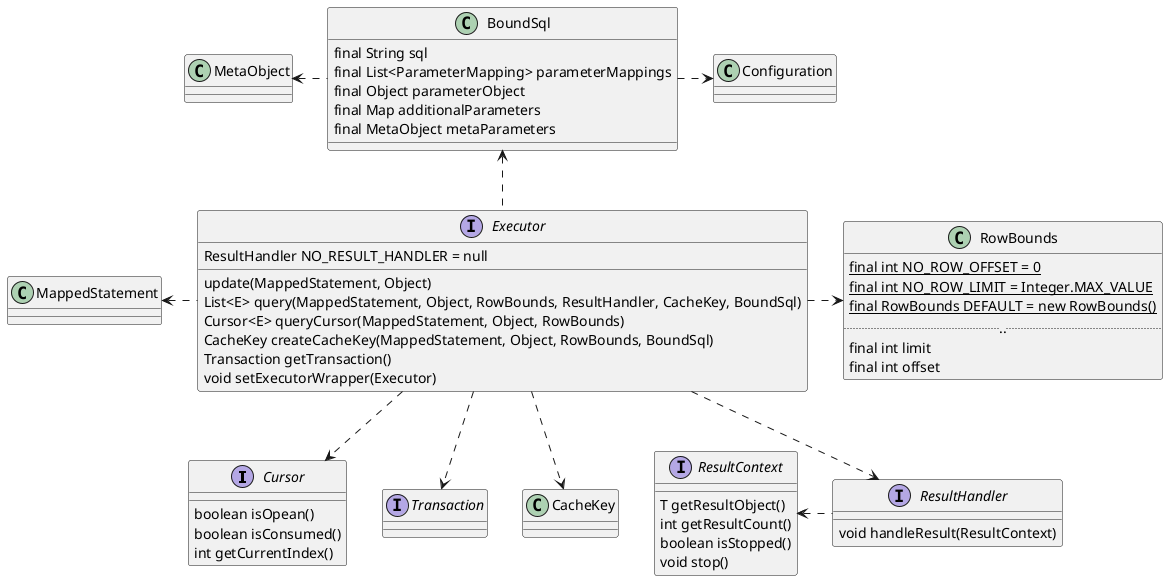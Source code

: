 @startuml mybatis 执行关系uml
interface Cursor
interface Executor
interface Transaction
interface ResultHandler
interface ResultContext

class BoundSql
class CacheKey
class RowBounds
class MetaObject
class MappedStatement

' 接口定义
interface Executor{
    ResultHandler NO_RESULT_HANDLER = null

    update(MappedStatement, Object)
    List<E> query(MappedStatement, Object, RowBounds, ResultHandler, CacheKey, BoundSql)
    ' List<E> query(MappedStatement, Object, RowBounds, ResultHandler)
    Cursor<E> queryCursor(MappedStatement, Object, RowBounds)
    CacheKey createCacheKey(MappedStatement, Object, RowBounds, BoundSql)
    Transaction getTransaction()
    void setExecutorWrapper(Executor)
}
interface ResultHandler{
    void handleResult(ResultContext)
}
interface ResultContext{
    T getResultObject()
    int getResultCount()
    boolean isStopped()
    void stop()
}
interface Cursor{
    boolean isOpean()
    boolean isConsumed()
    int getCurrentIndex()
}

' 类定义
class RowBounds{
    {static} final int NO_ROW_OFFSET = 0
    {static} final int NO_ROW_LIMIT = Integer.MAX_VALUE
    {field} {static} final RowBounds DEFAULT = new RowBounds()
    ......
    final int limit
    final int offset
}
class BoundSql{
    final String sql
    final List<ParameterMapping> parameterMappings
    final Object parameterObject
    final Map additionalParameters
    final MetaObject metaParameters
}

MetaObject <. BoundSql
BoundSql .> Configuration
ResultContext <. ResultHandler

BoundSql <.. Executor
MappedStatement <. Executor

Executor .> RowBounds
Executor ..> CacheKey
Executor ..> Cursor
Executor ..> Transaction
Executor ..> ResultHandler
@enduml